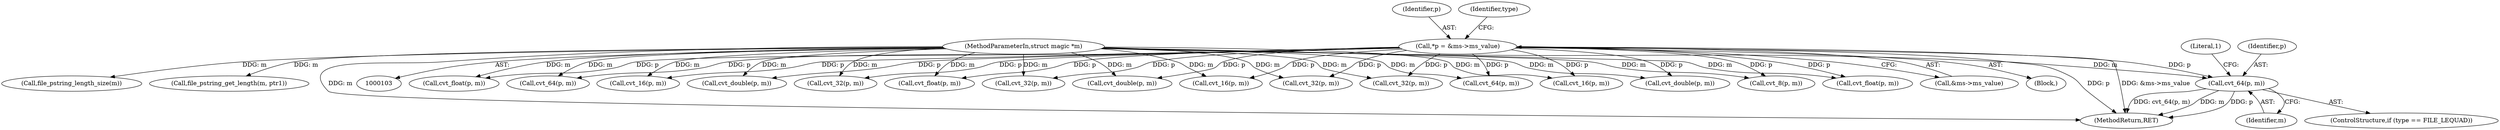digraph "0_file_59e63838913eee47f5c120a6c53d4565af638158@pointer" {
"1000560" [label="(Call,cvt_64(p, m))"];
"1000109" [label="(Call,*p = &ms->ms_value)"];
"1000105" [label="(MethodParameterIn,struct magic *m)"];
"1000613" [label="(Call,cvt_float(p, m))"];
"1000249" [label="(Call,cvt_16(p, m))"];
"1000111" [label="(Call,&ms->ms_value)"];
"1000607" [label="(Call,cvt_32(p, m))"];
"1000707" [label="(Call,cvt_float(p, m))"];
"1000392" [label="(Call,cvt_64(p, m))"];
"1000132" [label="(Call,cvt_16(p, m))"];
"1000562" [label="(Identifier,m)"];
"1000800" [label="(Call,cvt_double(p, m))"];
"1000177" [label="(Call,file_pstring_length_size(m))"];
"1000194" [label="(Call,file_pstring_get_length(m, ptr1))"];
"1000109" [label="(Call,*p = &ms->ms_value)"];
"1000107" [label="(Block,)"];
"1000296" [label="(Call,cvt_32(p, m))"];
"1000660" [label="(Call,cvt_float(p, m))"];
"1000140" [label="(Call,cvt_32(p, m))"];
"1000556" [label="(ControlStructure,if (type == FILE_LEQUAD))"];
"1000713" [label="(Call,cvt_double(p, m))"];
"1000464" [label="(Call,cvt_32(p, m))"];
"1000564" [label="(Literal,1)"];
"1000149" [label="(Call,cvt_64(p, m))"];
"1000417" [label="(Call,cvt_16(p, m))"];
"1000887" [label="(Call,cvt_double(p, m))"];
"1000110" [label="(Identifier,p)"];
"1000560" [label="(Call,cvt_64(p, m))"];
"1000909" [label="(MethodReturn,RET)"];
"1000126" [label="(Call,cvt_8(p, m))"];
"1000105" [label="(MethodParameterIn,struct magic *m)"];
"1000561" [label="(Identifier,p)"];
"1000118" [label="(Identifier,type)"];
"1000560" -> "1000556"  [label="AST: "];
"1000560" -> "1000562"  [label="CFG: "];
"1000561" -> "1000560"  [label="AST: "];
"1000562" -> "1000560"  [label="AST: "];
"1000564" -> "1000560"  [label="CFG: "];
"1000560" -> "1000909"  [label="DDG: cvt_64(p, m)"];
"1000560" -> "1000909"  [label="DDG: m"];
"1000560" -> "1000909"  [label="DDG: p"];
"1000109" -> "1000560"  [label="DDG: p"];
"1000105" -> "1000560"  [label="DDG: m"];
"1000109" -> "1000107"  [label="AST: "];
"1000109" -> "1000111"  [label="CFG: "];
"1000110" -> "1000109"  [label="AST: "];
"1000111" -> "1000109"  [label="AST: "];
"1000118" -> "1000109"  [label="CFG: "];
"1000109" -> "1000909"  [label="DDG: p"];
"1000109" -> "1000909"  [label="DDG: &ms->ms_value"];
"1000109" -> "1000126"  [label="DDG: p"];
"1000109" -> "1000132"  [label="DDG: p"];
"1000109" -> "1000140"  [label="DDG: p"];
"1000109" -> "1000149"  [label="DDG: p"];
"1000109" -> "1000249"  [label="DDG: p"];
"1000109" -> "1000296"  [label="DDG: p"];
"1000109" -> "1000392"  [label="DDG: p"];
"1000109" -> "1000417"  [label="DDG: p"];
"1000109" -> "1000464"  [label="DDG: p"];
"1000109" -> "1000607"  [label="DDG: p"];
"1000109" -> "1000613"  [label="DDG: p"];
"1000109" -> "1000660"  [label="DDG: p"];
"1000109" -> "1000707"  [label="DDG: p"];
"1000109" -> "1000713"  [label="DDG: p"];
"1000109" -> "1000800"  [label="DDG: p"];
"1000109" -> "1000887"  [label="DDG: p"];
"1000105" -> "1000103"  [label="AST: "];
"1000105" -> "1000909"  [label="DDG: m"];
"1000105" -> "1000126"  [label="DDG: m"];
"1000105" -> "1000132"  [label="DDG: m"];
"1000105" -> "1000140"  [label="DDG: m"];
"1000105" -> "1000149"  [label="DDG: m"];
"1000105" -> "1000177"  [label="DDG: m"];
"1000105" -> "1000194"  [label="DDG: m"];
"1000105" -> "1000249"  [label="DDG: m"];
"1000105" -> "1000296"  [label="DDG: m"];
"1000105" -> "1000392"  [label="DDG: m"];
"1000105" -> "1000417"  [label="DDG: m"];
"1000105" -> "1000464"  [label="DDG: m"];
"1000105" -> "1000607"  [label="DDG: m"];
"1000105" -> "1000613"  [label="DDG: m"];
"1000105" -> "1000660"  [label="DDG: m"];
"1000105" -> "1000707"  [label="DDG: m"];
"1000105" -> "1000713"  [label="DDG: m"];
"1000105" -> "1000800"  [label="DDG: m"];
"1000105" -> "1000887"  [label="DDG: m"];
}
